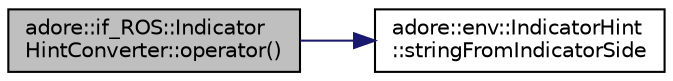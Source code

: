digraph "adore::if_ROS::IndicatorHintConverter::operator()"
{
 // LATEX_PDF_SIZE
  edge [fontname="Helvetica",fontsize="10",labelfontname="Helvetica",labelfontsize="10"];
  node [fontname="Helvetica",fontsize="10",shape=record];
  rankdir="LR";
  Node1 [label="adore::if_ROS::Indicator\lHintConverter::operator()",height=0.2,width=0.4,color="black", fillcolor="grey75", style="filled", fontcolor="black",tooltip=" "];
  Node1 -> Node2 [color="midnightblue",fontsize="10",style="solid",fontname="Helvetica"];
  Node2 [label="adore::env::IndicatorHint\l::stringFromIndicatorSide",height=0.2,width=0.4,color="black", fillcolor="white", style="filled",URL="$structadore_1_1env_1_1IndicatorHint.html#af7a893597fa7fa0bc210e2378a2dd2ff",tooltip=" "];
}
